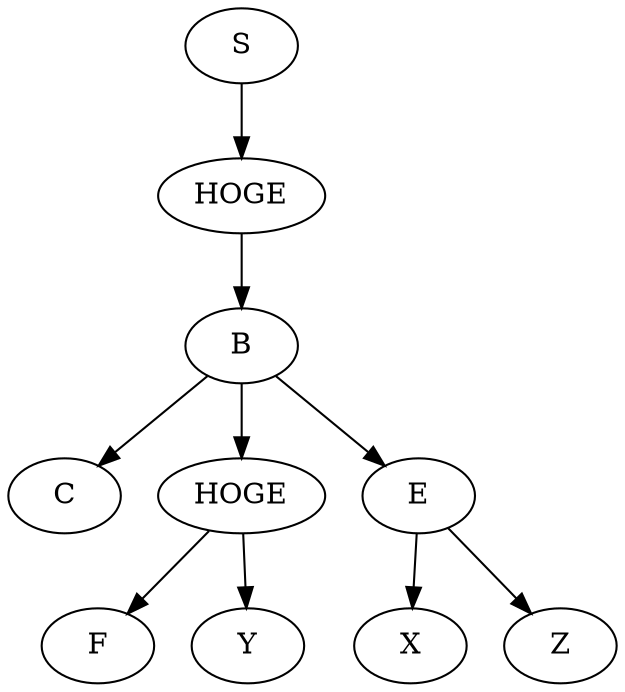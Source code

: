 digraph G {
0[label=S];
1[label=HOGE];
2[label=B];
3[label=C];
4[label=HOGE];
5[label=E];
6[label=F];
7[label=X];
8[label=Y];
9[label=Z];
0->1 ;
1->2 ;
2->3 ;
2->5 ;
2->4 ;
4->6 ;
4->8 ;
5->7 ;
5->9 ;
}
